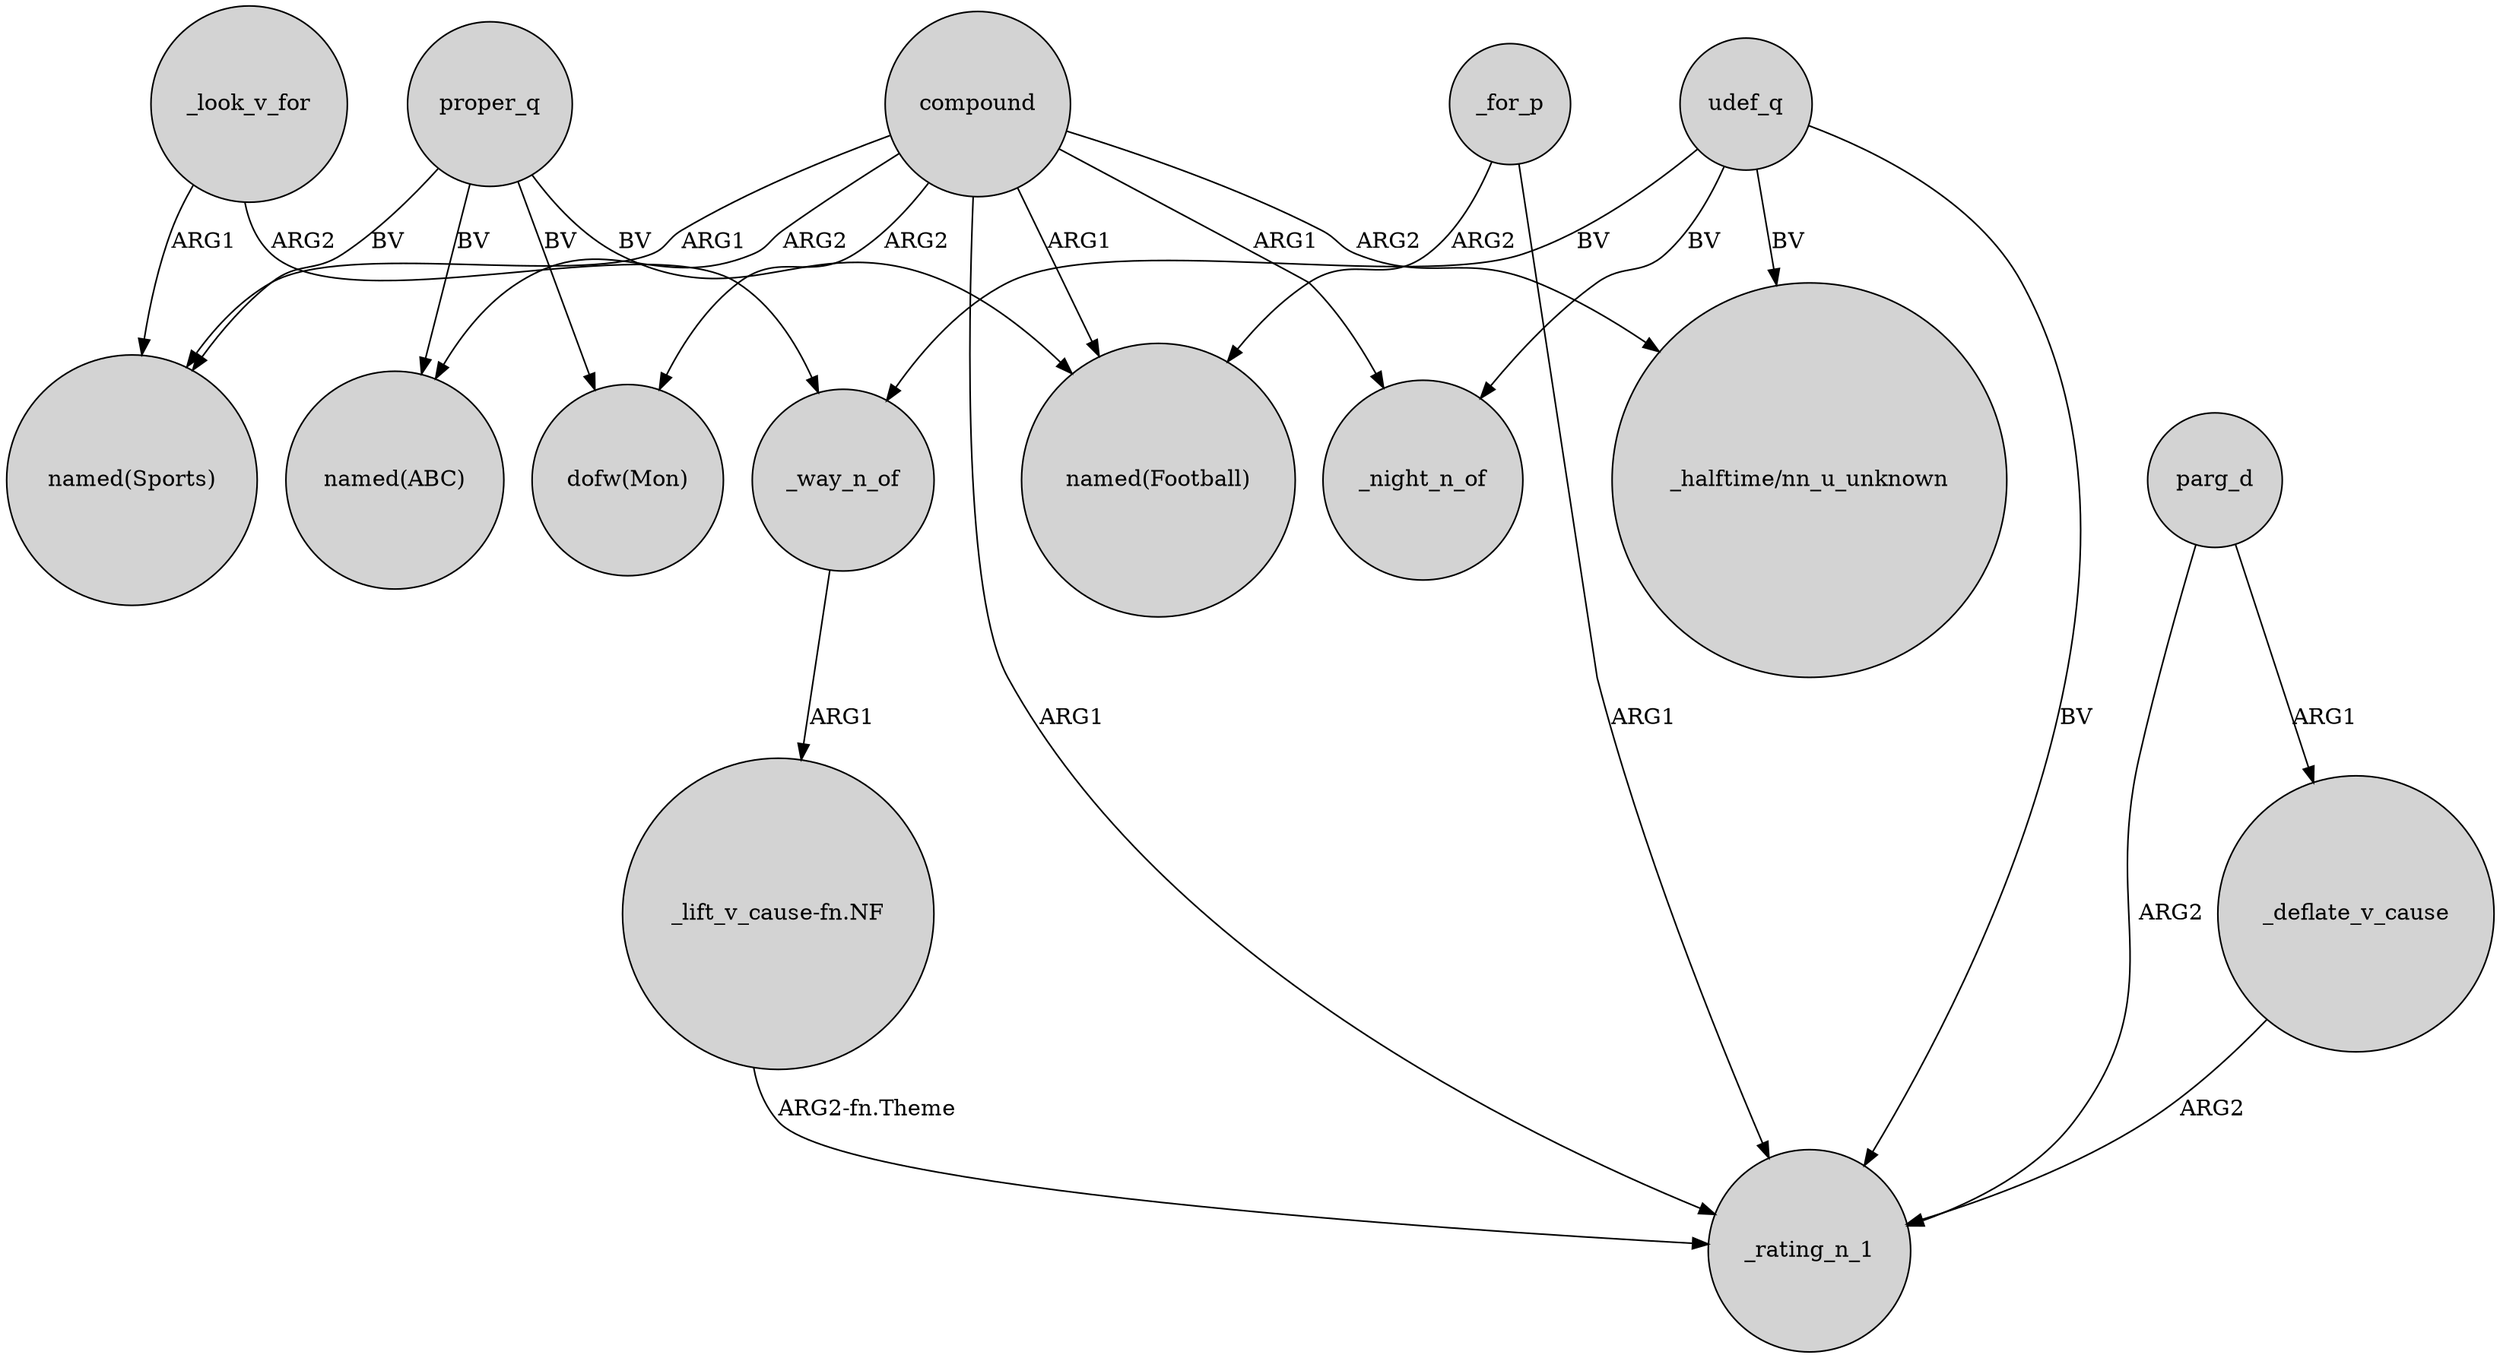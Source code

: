 digraph {
	node [shape=circle style=filled]
	_look_v_for -> _way_n_of [label=ARG2]
	compound -> "dofw(Mon)" [label=ARG2]
	proper_q -> "named(Sports)" [label=BV]
	udef_q -> _rating_n_1 [label=BV]
	udef_q -> _way_n_of [label=BV]
	compound -> _night_n_of [label=ARG1]
	_look_v_for -> "named(Sports)" [label=ARG1]
	parg_d -> _deflate_v_cause [label=ARG1]
	compound -> _rating_n_1 [label=ARG1]
	udef_q -> "_halftime/nn_u_unknown" [label=BV]
	compound -> "named(Sports)" [label=ARG1]
	compound -> "named(ABC)" [label=ARG2]
	proper_q -> "named(ABC)" [label=BV]
	proper_q -> "dofw(Mon)" [label=BV]
	parg_d -> _rating_n_1 [label=ARG2]
	proper_q -> "named(Football)" [label=BV]
	udef_q -> _night_n_of [label=BV]
	_for_p -> "named(Football)" [label=ARG2]
	"_lift_v_cause-fn.NF" -> _rating_n_1 [label="ARG2-fn.Theme"]
	_deflate_v_cause -> _rating_n_1 [label=ARG2]
	_for_p -> _rating_n_1 [label=ARG1]
	compound -> "_halftime/nn_u_unknown" [label=ARG2]
	compound -> "named(Football)" [label=ARG1]
	_way_n_of -> "_lift_v_cause-fn.NF" [label=ARG1]
}
